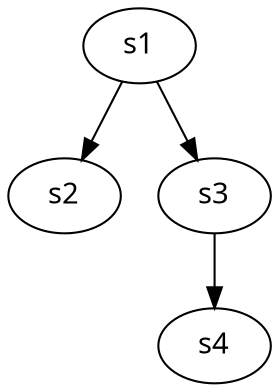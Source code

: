 digraph {
	graph [fontname=Ubuntu];
	node [fontname=Ubuntu];
	edge [fontname=Ubuntu];
	s1[label=s1];
	s2[label=s2];
	s3[label=s3];
	s4[label=s4];
	s1 -> s2;
	s1 -> s3;
	s3 -> s4;
}